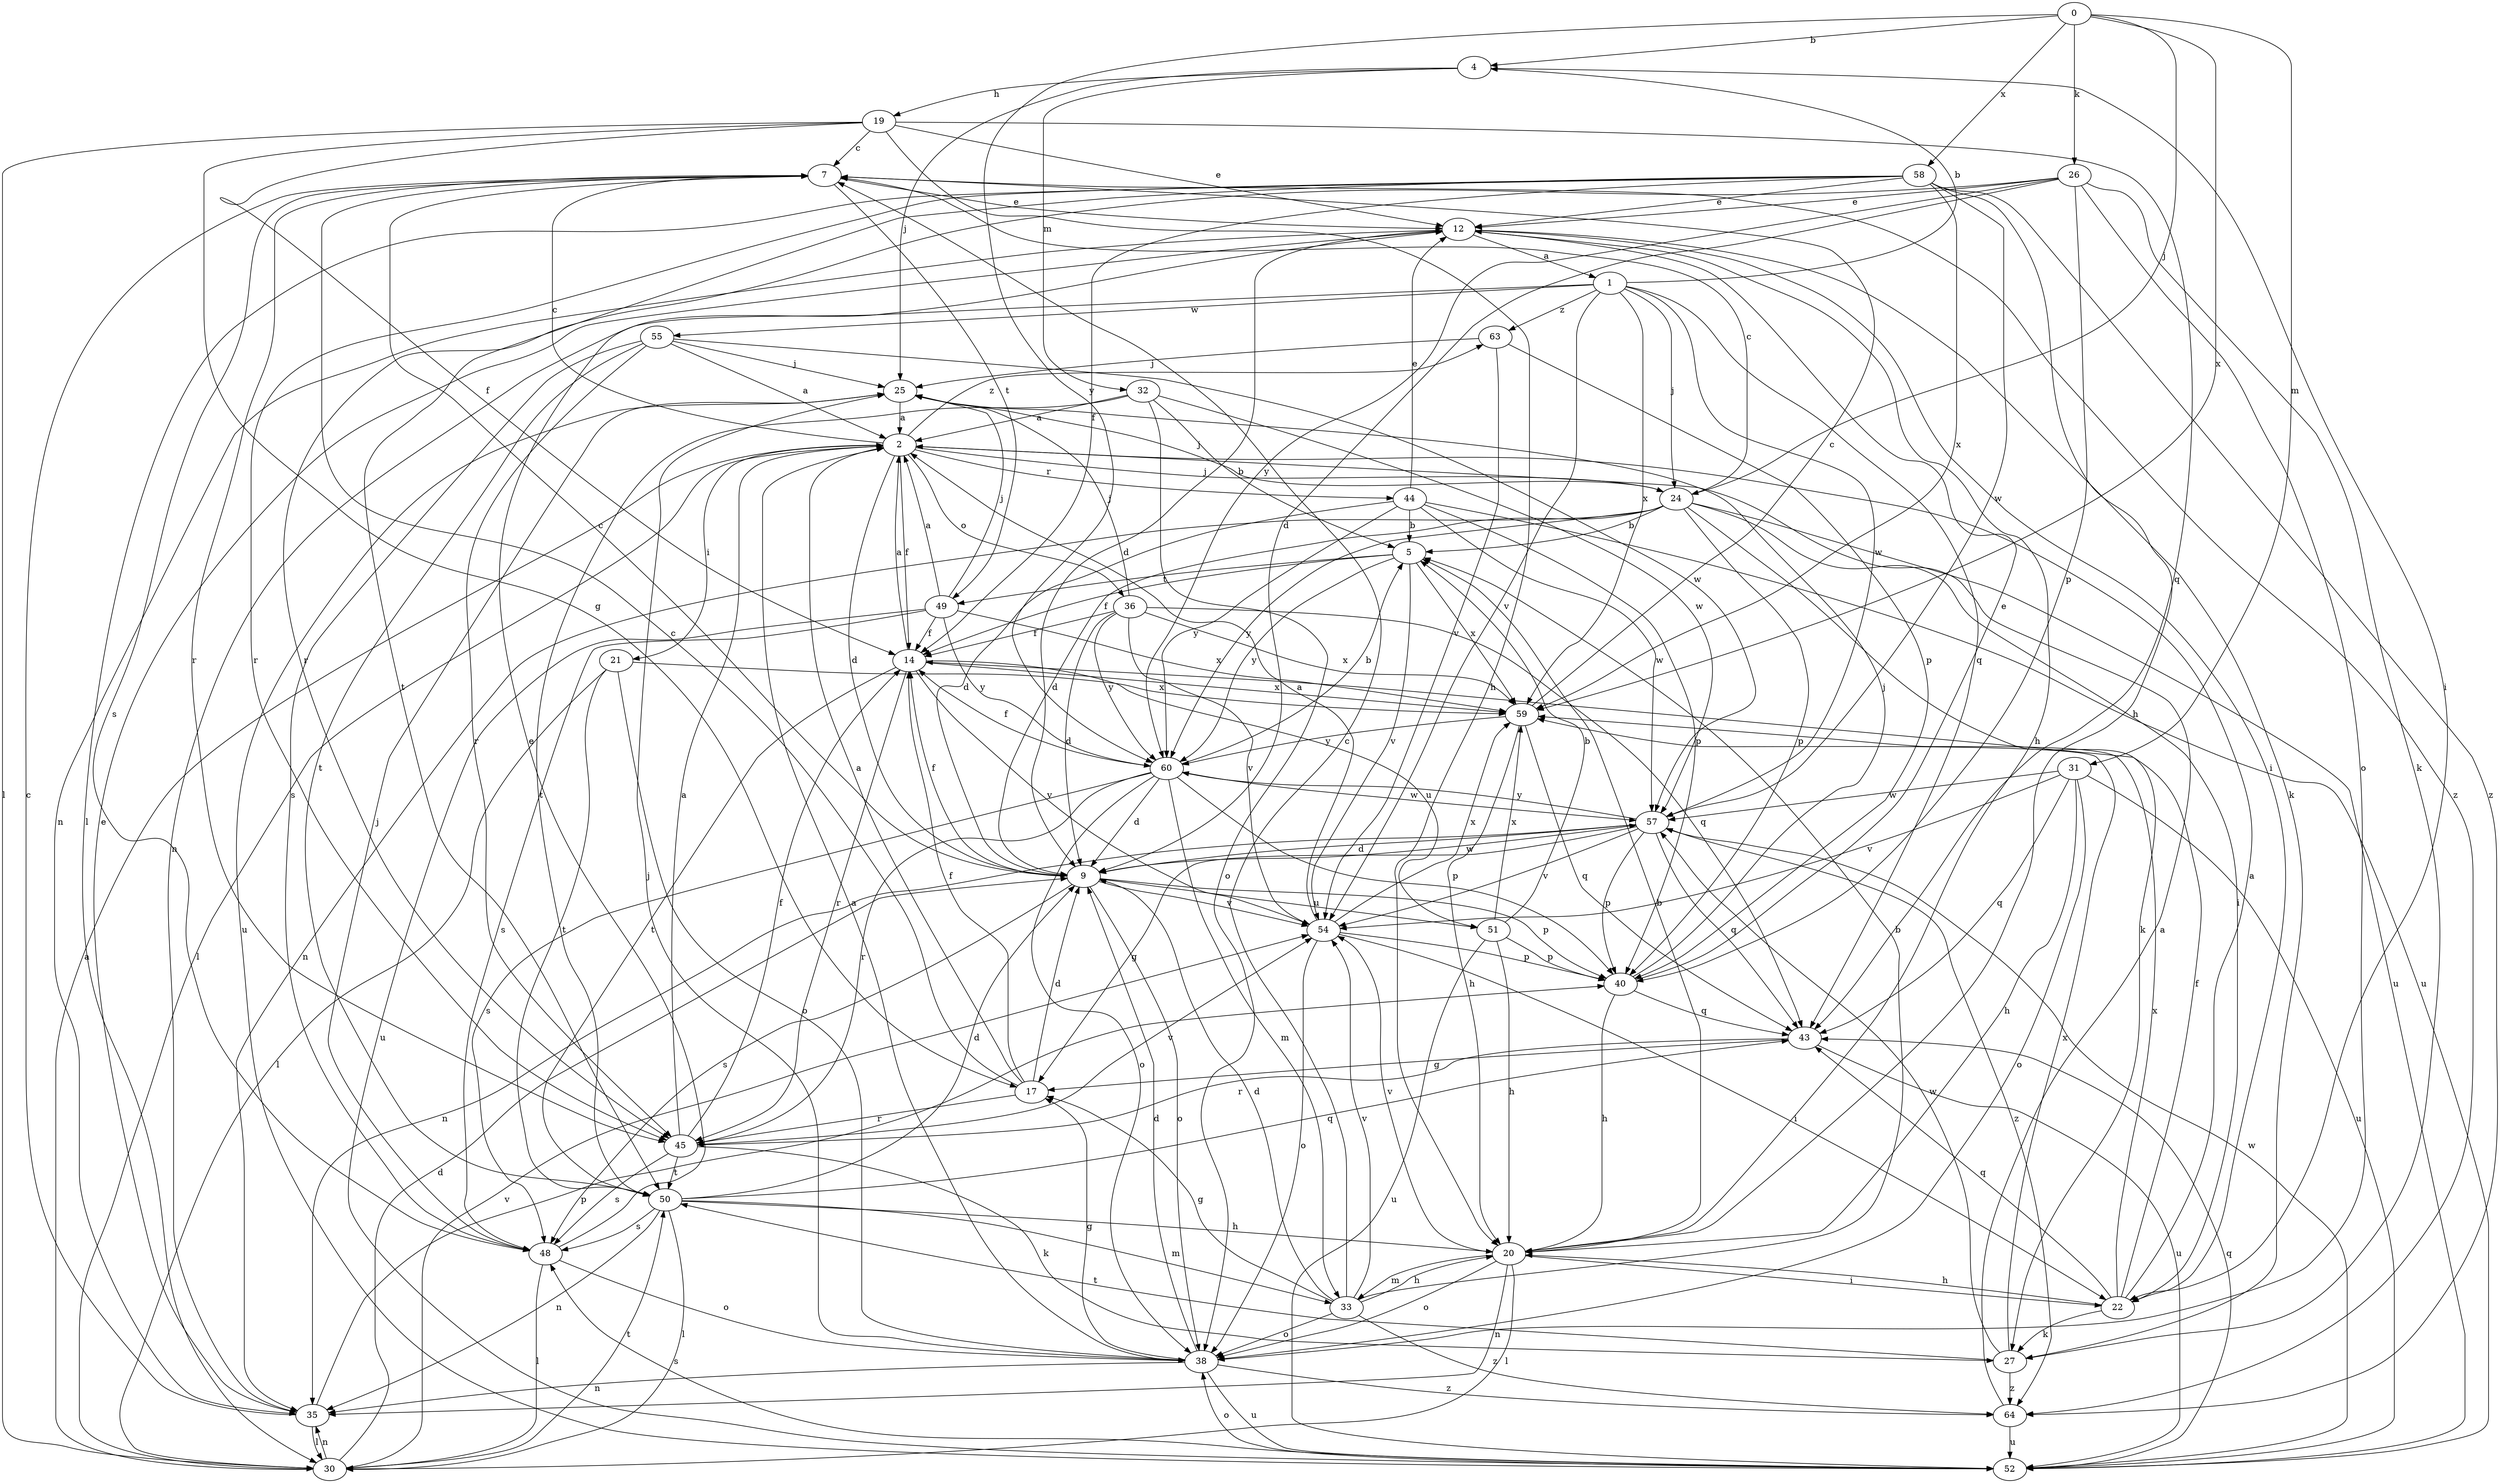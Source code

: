 strict digraph  {
0;
1;
2;
4;
5;
7;
9;
12;
14;
17;
19;
20;
21;
22;
24;
25;
26;
27;
30;
31;
32;
33;
35;
36;
38;
40;
43;
44;
45;
48;
49;
50;
51;
52;
54;
55;
57;
58;
59;
60;
63;
64;
0 -> 4  [label=b];
0 -> 24  [label=j];
0 -> 26  [label=k];
0 -> 31  [label=m];
0 -> 58  [label=x];
0 -> 59  [label=x];
0 -> 60  [label=y];
1 -> 4  [label=b];
1 -> 24  [label=j];
1 -> 35  [label=n];
1 -> 43  [label=q];
1 -> 54  [label=v];
1 -> 55  [label=w];
1 -> 57  [label=w];
1 -> 59  [label=x];
1 -> 63  [label=z];
2 -> 7  [label=c];
2 -> 9  [label=d];
2 -> 14  [label=f];
2 -> 21  [label=i];
2 -> 24  [label=j];
2 -> 30  [label=l];
2 -> 36  [label=o];
2 -> 44  [label=r];
2 -> 63  [label=z];
4 -> 19  [label=h];
4 -> 22  [label=i];
4 -> 25  [label=j];
4 -> 32  [label=m];
5 -> 14  [label=f];
5 -> 49  [label=t];
5 -> 54  [label=v];
5 -> 59  [label=x];
5 -> 60  [label=y];
7 -> 12  [label=e];
7 -> 45  [label=r];
7 -> 48  [label=s];
7 -> 49  [label=t];
7 -> 64  [label=z];
9 -> 7  [label=c];
9 -> 14  [label=f];
9 -> 38  [label=o];
9 -> 40  [label=p];
9 -> 48  [label=s];
9 -> 51  [label=u];
9 -> 54  [label=v];
9 -> 57  [label=w];
12 -> 1  [label=a];
12 -> 9  [label=d];
12 -> 20  [label=h];
12 -> 22  [label=i];
12 -> 27  [label=k];
12 -> 35  [label=n];
14 -> 2  [label=a];
14 -> 45  [label=r];
14 -> 50  [label=t];
14 -> 51  [label=u];
14 -> 54  [label=v];
14 -> 59  [label=x];
17 -> 2  [label=a];
17 -> 7  [label=c];
17 -> 9  [label=d];
17 -> 14  [label=f];
17 -> 45  [label=r];
19 -> 7  [label=c];
19 -> 12  [label=e];
19 -> 14  [label=f];
19 -> 17  [label=g];
19 -> 20  [label=h];
19 -> 30  [label=l];
19 -> 43  [label=q];
20 -> 5  [label=b];
20 -> 22  [label=i];
20 -> 30  [label=l];
20 -> 33  [label=m];
20 -> 35  [label=n];
20 -> 38  [label=o];
20 -> 54  [label=v];
21 -> 30  [label=l];
21 -> 38  [label=o];
21 -> 50  [label=t];
21 -> 59  [label=x];
22 -> 2  [label=a];
22 -> 14  [label=f];
22 -> 20  [label=h];
22 -> 27  [label=k];
22 -> 43  [label=q];
22 -> 59  [label=x];
24 -> 5  [label=b];
24 -> 7  [label=c];
24 -> 9  [label=d];
24 -> 22  [label=i];
24 -> 25  [label=j];
24 -> 27  [label=k];
24 -> 35  [label=n];
24 -> 40  [label=p];
24 -> 52  [label=u];
24 -> 60  [label=y];
25 -> 2  [label=a];
25 -> 52  [label=u];
26 -> 9  [label=d];
26 -> 12  [label=e];
26 -> 27  [label=k];
26 -> 38  [label=o];
26 -> 40  [label=p];
26 -> 45  [label=r];
26 -> 60  [label=y];
27 -> 50  [label=t];
27 -> 57  [label=w];
27 -> 59  [label=x];
27 -> 64  [label=z];
30 -> 2  [label=a];
30 -> 9  [label=d];
30 -> 35  [label=n];
30 -> 50  [label=t];
30 -> 54  [label=v];
31 -> 20  [label=h];
31 -> 38  [label=o];
31 -> 43  [label=q];
31 -> 52  [label=u];
31 -> 54  [label=v];
31 -> 57  [label=w];
32 -> 2  [label=a];
32 -> 5  [label=b];
32 -> 38  [label=o];
32 -> 50  [label=t];
32 -> 57  [label=w];
33 -> 5  [label=b];
33 -> 7  [label=c];
33 -> 9  [label=d];
33 -> 17  [label=g];
33 -> 20  [label=h];
33 -> 38  [label=o];
33 -> 54  [label=v];
33 -> 64  [label=z];
35 -> 7  [label=c];
35 -> 12  [label=e];
35 -> 30  [label=l];
35 -> 40  [label=p];
36 -> 9  [label=d];
36 -> 14  [label=f];
36 -> 25  [label=j];
36 -> 43  [label=q];
36 -> 54  [label=v];
36 -> 59  [label=x];
36 -> 60  [label=y];
38 -> 2  [label=a];
38 -> 9  [label=d];
38 -> 17  [label=g];
38 -> 25  [label=j];
38 -> 35  [label=n];
38 -> 52  [label=u];
38 -> 64  [label=z];
40 -> 12  [label=e];
40 -> 20  [label=h];
40 -> 25  [label=j];
40 -> 43  [label=q];
43 -> 17  [label=g];
43 -> 45  [label=r];
43 -> 52  [label=u];
44 -> 5  [label=b];
44 -> 9  [label=d];
44 -> 12  [label=e];
44 -> 40  [label=p];
44 -> 52  [label=u];
44 -> 57  [label=w];
44 -> 60  [label=y];
45 -> 2  [label=a];
45 -> 14  [label=f];
45 -> 27  [label=k];
45 -> 48  [label=s];
45 -> 50  [label=t];
45 -> 54  [label=v];
48 -> 12  [label=e];
48 -> 25  [label=j];
48 -> 30  [label=l];
48 -> 38  [label=o];
49 -> 2  [label=a];
49 -> 14  [label=f];
49 -> 25  [label=j];
49 -> 48  [label=s];
49 -> 52  [label=u];
49 -> 59  [label=x];
49 -> 60  [label=y];
50 -> 9  [label=d];
50 -> 20  [label=h];
50 -> 30  [label=l];
50 -> 33  [label=m];
50 -> 35  [label=n];
50 -> 43  [label=q];
50 -> 48  [label=s];
51 -> 5  [label=b];
51 -> 20  [label=h];
51 -> 40  [label=p];
51 -> 52  [label=u];
51 -> 59  [label=x];
52 -> 38  [label=o];
52 -> 43  [label=q];
52 -> 48  [label=s];
52 -> 57  [label=w];
54 -> 2  [label=a];
54 -> 22  [label=i];
54 -> 38  [label=o];
54 -> 40  [label=p];
54 -> 59  [label=x];
55 -> 2  [label=a];
55 -> 25  [label=j];
55 -> 45  [label=r];
55 -> 48  [label=s];
55 -> 50  [label=t];
55 -> 57  [label=w];
57 -> 9  [label=d];
57 -> 17  [label=g];
57 -> 35  [label=n];
57 -> 40  [label=p];
57 -> 43  [label=q];
57 -> 54  [label=v];
57 -> 60  [label=y];
57 -> 64  [label=z];
58 -> 12  [label=e];
58 -> 14  [label=f];
58 -> 20  [label=h];
58 -> 30  [label=l];
58 -> 45  [label=r];
58 -> 50  [label=t];
58 -> 57  [label=w];
58 -> 59  [label=x];
58 -> 64  [label=z];
59 -> 7  [label=c];
59 -> 20  [label=h];
59 -> 43  [label=q];
59 -> 60  [label=y];
60 -> 5  [label=b];
60 -> 9  [label=d];
60 -> 14  [label=f];
60 -> 33  [label=m];
60 -> 38  [label=o];
60 -> 40  [label=p];
60 -> 45  [label=r];
60 -> 48  [label=s];
60 -> 57  [label=w];
63 -> 25  [label=j];
63 -> 40  [label=p];
63 -> 54  [label=v];
64 -> 2  [label=a];
64 -> 52  [label=u];
}
